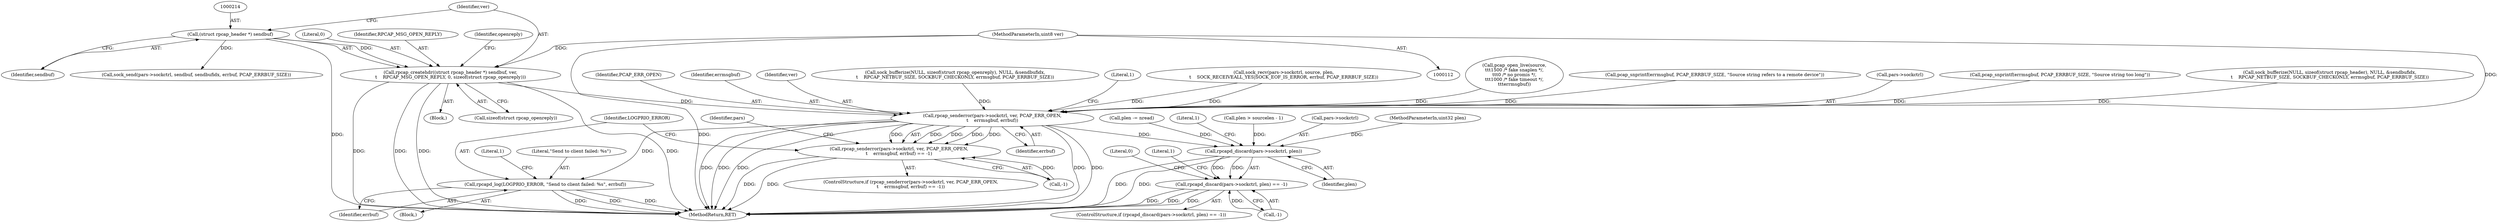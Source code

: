 digraph "0_libpcap_33834cb2a4d035b52aa2a26742f832a112e90a0a@API" {
"1000212" [label="(Call,rpcap_createhdr((struct rpcap_header *) sendbuf, ver,\n\t    RPCAP_MSG_OPEN_REPLY, 0, sizeof(struct rpcap_openreply)))"];
"1000213" [label="(Call,(struct rpcap_header *) sendbuf)"];
"1000113" [label="(MethodParameterIn,uint8 ver)"];
"1000289" [label="(Call,rpcap_senderror(pars->sockctrl, ver, PCAP_ERR_OPEN,\n\t    errmsgbuf, errbuf))"];
"1000288" [label="(Call,rpcap_senderror(pars->sockctrl, ver, PCAP_ERR_OPEN,\n\t    errmsgbuf, errbuf) == -1)"];
"1000300" [label="(Call,rpcapd_log(LOGPRIO_ERROR, \"Send to client failed: %s\", errbuf))"];
"1000309" [label="(Call,rpcapd_discard(pars->sockctrl, plen))"];
"1000308" [label="(Call,rpcapd_discard(pars->sockctrl, plen) == -1)"];
"1000218" [label="(Literal,0)"];
"1000309" [label="(Call,rpcapd_discard(pars->sockctrl, plen))"];
"1000297" [label="(Call,-1)"];
"1000310" [label="(Call,pars->sockctrl)"];
"1000314" [label="(Call,-1)"];
"1000287" [label="(ControlStructure,if (rpcap_senderror(pars->sockctrl, ver, PCAP_ERR_OPEN,\n\t    errmsgbuf, errbuf) == -1))"];
"1000217" [label="(Identifier,RPCAP_MSG_OPEN_REPLY)"];
"1000115" [label="(MethodParameterIn,uint32 plen)"];
"1000321" [label="(Literal,0)"];
"1000136" [label="(Call,pcap_snprintf(errmsgbuf, PCAP_ERRBUF_SIZE, \"Source string too long\"))"];
"1000213" [label="(Call,(struct rpcap_header *) sendbuf)"];
"1000118" [label="(Block,)"];
"1000113" [label="(MethodParameterIn,uint8 ver)"];
"1000322" [label="(MethodReturn,RET)"];
"1000172" [label="(Call,plen -= nread)"];
"1000319" [label="(Literal,1)"];
"1000198" [label="(Call,sock_bufferize(NULL, sizeof(struct rpcap_header), NULL, &sendbufidx,\n\t    RPCAP_NETBUF_SIZE, SOCKBUF_CHECKONLY, errmsgbuf, PCAP_ERRBUF_SIZE))"];
"1000294" [label="(Identifier,PCAP_ERR_OPEN)"];
"1000315" [label="(Literal,1)"];
"1000295" [label="(Identifier,errmsgbuf)"];
"1000302" [label="(Literal,\"Send to client failed: %s\")"];
"1000311" [label="(Identifier,pars)"];
"1000212" [label="(Call,rpcap_createhdr((struct rpcap_header *) sendbuf, ver,\n\t    RPCAP_MSG_OPEN_REPLY, 0, sizeof(struct rpcap_openreply)))"];
"1000301" [label="(Identifier,LOGPRIO_ERROR)"];
"1000303" [label="(Identifier,errbuf)"];
"1000307" [label="(ControlStructure,if (rpcapd_discard(pars->sockctrl, plen) == -1))"];
"1000293" [label="(Identifier,ver)"];
"1000306" [label="(Literal,1)"];
"1000313" [label="(Identifier,plen)"];
"1000130" [label="(Call,plen > sourcelen - 1)"];
"1000231" [label="(Call,sock_bufferize(NULL, sizeof(struct rpcap_openreply), NULL, &sendbufidx,\n\t    RPCAP_NETBUF_SIZE, SOCKBUF_CHECKONLY, errmsgbuf, PCAP_ERRBUF_SIZE))"];
"1000299" [label="(Block,)"];
"1000266" [label="(Call,sock_send(pars->sockctrl, sendbuf, sendbufidx, errbuf, PCAP_ERRBUF_SIZE))"];
"1000219" [label="(Call,sizeof(struct rpcap_openreply))"];
"1000298" [label="(Literal,1)"];
"1000215" [label="(Identifier,sendbuf)"];
"1000288" [label="(Call,rpcap_senderror(pars->sockctrl, ver, PCAP_ERR_OPEN,\n\t    errmsgbuf, errbuf) == -1)"];
"1000143" [label="(Call,sock_recv(pars->sockctrl, source, plen,\n\t    SOCK_RECEIVEALL_YES|SOCK_EOF_IS_ERROR, errbuf, PCAP_ERRBUF_SIZE))"];
"1000188" [label="(Call,pcap_open_live(source,\n\t\t\t1500 /* fake snaplen */,\n\t\t\t0 /* no promis */,\n\t\t\t1000 /* fake timeout */,\n\t\t\terrmsgbuf))"];
"1000300" [label="(Call,rpcapd_log(LOGPRIO_ERROR, \"Send to client failed: %s\", errbuf))"];
"1000296" [label="(Identifier,errbuf)"];
"1000179" [label="(Call,pcap_snprintf(errmsgbuf, PCAP_ERRBUF_SIZE, \"Source string refers to a remote device\"))"];
"1000308" [label="(Call,rpcapd_discard(pars->sockctrl, plen) == -1)"];
"1000289" [label="(Call,rpcap_senderror(pars->sockctrl, ver, PCAP_ERR_OPEN,\n\t    errmsgbuf, errbuf))"];
"1000222" [label="(Identifier,openreply)"];
"1000290" [label="(Call,pars->sockctrl)"];
"1000216" [label="(Identifier,ver)"];
"1000212" -> "1000118"  [label="AST: "];
"1000212" -> "1000219"  [label="CFG: "];
"1000213" -> "1000212"  [label="AST: "];
"1000216" -> "1000212"  [label="AST: "];
"1000217" -> "1000212"  [label="AST: "];
"1000218" -> "1000212"  [label="AST: "];
"1000219" -> "1000212"  [label="AST: "];
"1000222" -> "1000212"  [label="CFG: "];
"1000212" -> "1000322"  [label="DDG: "];
"1000212" -> "1000322"  [label="DDG: "];
"1000212" -> "1000322"  [label="DDG: "];
"1000212" -> "1000322"  [label="DDG: "];
"1000213" -> "1000212"  [label="DDG: "];
"1000113" -> "1000212"  [label="DDG: "];
"1000212" -> "1000289"  [label="DDG: "];
"1000213" -> "1000215"  [label="CFG: "];
"1000214" -> "1000213"  [label="AST: "];
"1000215" -> "1000213"  [label="AST: "];
"1000216" -> "1000213"  [label="CFG: "];
"1000213" -> "1000322"  [label="DDG: "];
"1000213" -> "1000266"  [label="DDG: "];
"1000113" -> "1000112"  [label="AST: "];
"1000113" -> "1000322"  [label="DDG: "];
"1000113" -> "1000289"  [label="DDG: "];
"1000289" -> "1000288"  [label="AST: "];
"1000289" -> "1000296"  [label="CFG: "];
"1000290" -> "1000289"  [label="AST: "];
"1000293" -> "1000289"  [label="AST: "];
"1000294" -> "1000289"  [label="AST: "];
"1000295" -> "1000289"  [label="AST: "];
"1000296" -> "1000289"  [label="AST: "];
"1000298" -> "1000289"  [label="CFG: "];
"1000289" -> "1000322"  [label="DDG: "];
"1000289" -> "1000322"  [label="DDG: "];
"1000289" -> "1000322"  [label="DDG: "];
"1000289" -> "1000322"  [label="DDG: "];
"1000289" -> "1000322"  [label="DDG: "];
"1000289" -> "1000288"  [label="DDG: "];
"1000289" -> "1000288"  [label="DDG: "];
"1000289" -> "1000288"  [label="DDG: "];
"1000289" -> "1000288"  [label="DDG: "];
"1000289" -> "1000288"  [label="DDG: "];
"1000143" -> "1000289"  [label="DDG: "];
"1000143" -> "1000289"  [label="DDG: "];
"1000231" -> "1000289"  [label="DDG: "];
"1000179" -> "1000289"  [label="DDG: "];
"1000198" -> "1000289"  [label="DDG: "];
"1000188" -> "1000289"  [label="DDG: "];
"1000136" -> "1000289"  [label="DDG: "];
"1000289" -> "1000300"  [label="DDG: "];
"1000289" -> "1000309"  [label="DDG: "];
"1000288" -> "1000287"  [label="AST: "];
"1000288" -> "1000297"  [label="CFG: "];
"1000297" -> "1000288"  [label="AST: "];
"1000301" -> "1000288"  [label="CFG: "];
"1000311" -> "1000288"  [label="CFG: "];
"1000288" -> "1000322"  [label="DDG: "];
"1000288" -> "1000322"  [label="DDG: "];
"1000297" -> "1000288"  [label="DDG: "];
"1000300" -> "1000299"  [label="AST: "];
"1000300" -> "1000303"  [label="CFG: "];
"1000301" -> "1000300"  [label="AST: "];
"1000302" -> "1000300"  [label="AST: "];
"1000303" -> "1000300"  [label="AST: "];
"1000306" -> "1000300"  [label="CFG: "];
"1000300" -> "1000322"  [label="DDG: "];
"1000300" -> "1000322"  [label="DDG: "];
"1000300" -> "1000322"  [label="DDG: "];
"1000309" -> "1000308"  [label="AST: "];
"1000309" -> "1000313"  [label="CFG: "];
"1000310" -> "1000309"  [label="AST: "];
"1000313" -> "1000309"  [label="AST: "];
"1000315" -> "1000309"  [label="CFG: "];
"1000309" -> "1000322"  [label="DDG: "];
"1000309" -> "1000322"  [label="DDG: "];
"1000309" -> "1000308"  [label="DDG: "];
"1000309" -> "1000308"  [label="DDG: "];
"1000172" -> "1000309"  [label="DDG: "];
"1000130" -> "1000309"  [label="DDG: "];
"1000115" -> "1000309"  [label="DDG: "];
"1000308" -> "1000307"  [label="AST: "];
"1000308" -> "1000314"  [label="CFG: "];
"1000314" -> "1000308"  [label="AST: "];
"1000319" -> "1000308"  [label="CFG: "];
"1000321" -> "1000308"  [label="CFG: "];
"1000308" -> "1000322"  [label="DDG: "];
"1000308" -> "1000322"  [label="DDG: "];
"1000308" -> "1000322"  [label="DDG: "];
"1000314" -> "1000308"  [label="DDG: "];
}
